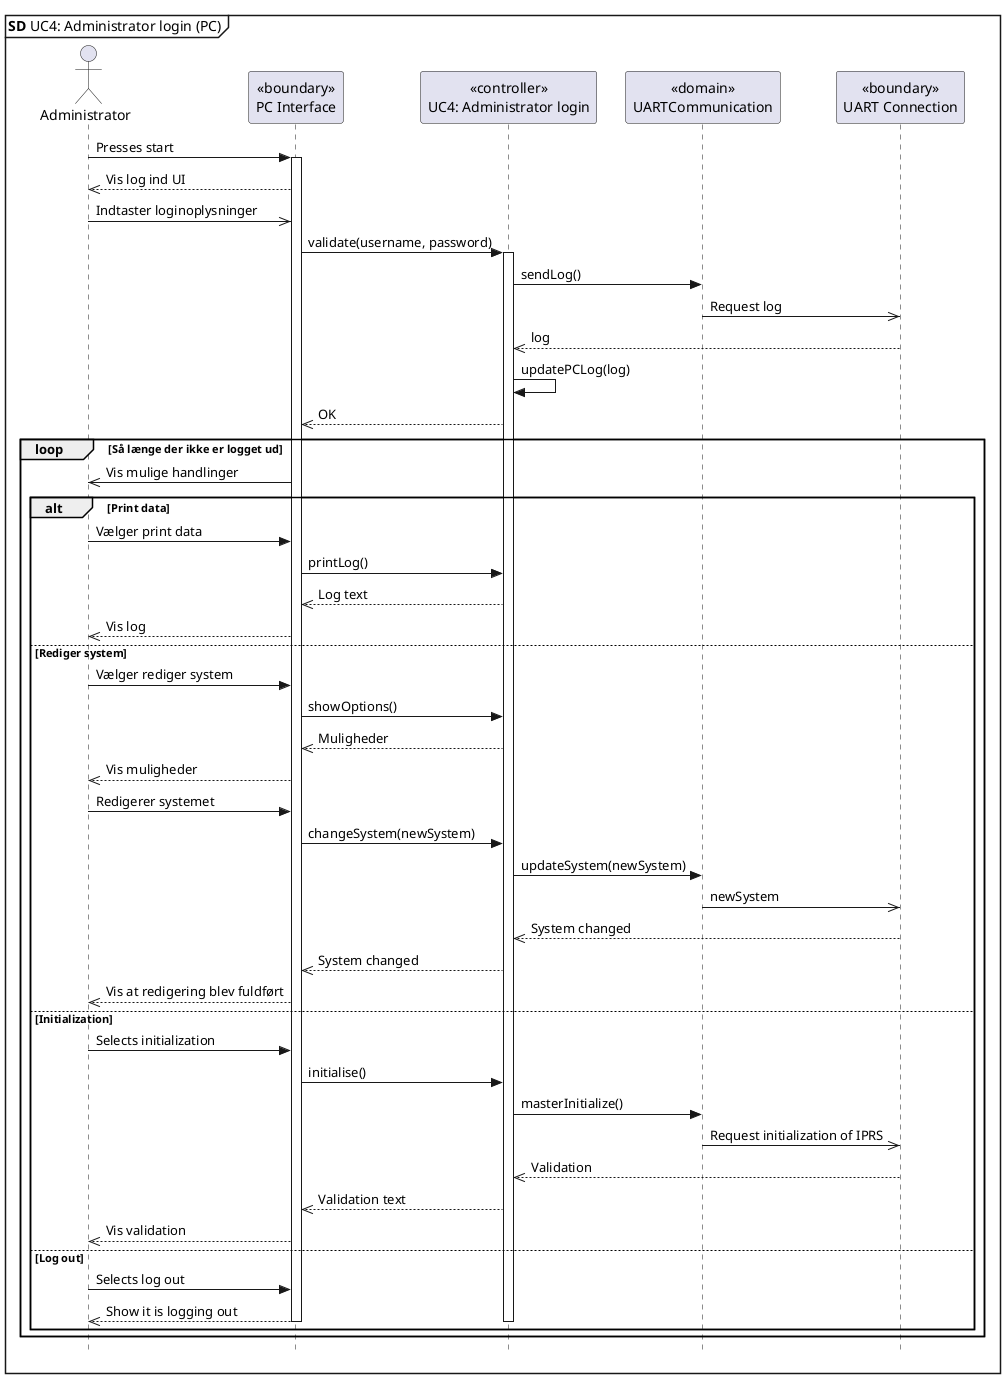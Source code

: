 @startuml UC4 SD PC
skinparam style strictuml

mainframe **SD** UC4: Administrator login (PC)

actor       Administrator      as admin
participant "<<boundary>>\nPC Interface" as UI
participant "<<controller>>\nUC4: Administrator login" as PC
participant "<<domain>>\nUARTCommunication" as UART
participant "<<boundary>>\nUART Connection" as UARTCon

admin -> UI : Presses start
activate UI
admin <<-- UI : Vis log ind UI
admin ->> UI : Indtaster loginoplysninger
UI -> PC : validate(username, password)
activate PC
PC -> UART : sendLog()
UART ->> UARTCon : Request log
PC <<-- UARTCon : log
PC -> PC : updatePCLog(log)
UI <<-- PC : OK
loop Så længe der ikke er logget ud
admin <<- UI : Vis mulige handlinger
alt Print data
admin -> UI : Vælger print data
UI -> PC : printLog()
UI <<-- PC : Log text
admin <<-- UI : Vis log
else Rediger system
admin -> UI : Vælger rediger system
UI -> PC : showOptions()
UI <<-- PC : Muligheder
admin <<-- UI : Vis muligheder
admin -> UI : Redigerer systemet
UI -> PC : changeSystem(newSystem)
PC -> UART : updateSystem(newSystem)
UART ->> UARTCon : newSystem
PC <<-- UARTCon : System changed
UI <<-- PC : System changed
admin <<-- UI : Vis at redigering blev fuldført
else Initialization
admin -> UI : Selects initialization
UI -> PC : initialise()
PC -> UART : masterInitialize()
UART ->> UARTCon : Request initialization of IPRS
PC <<-- UARTCon : Validation
UI <<-- PC : Validation text
admin <<-- UI : Vis validation
else Log out
admin -> UI : Selects log out
admin <<-- UI : Show it is logging out
deactivate PC
deactivate UI
end
end
@enduml